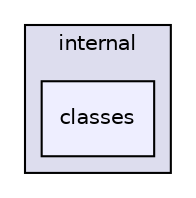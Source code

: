 digraph "internal/classes" {
  compound=true
  node [ fontsize="10", fontname="Helvetica"];
  edge [ labelfontsize="10", labelfontname="Helvetica"];
  subgraph clusterdir_7374381ecdb819c64ee9b6ea2bd3370d {
    graph [ bgcolor="#ddddee", pencolor="black", label="internal" fontname="Helvetica", fontsize="10", URL="dir_7374381ecdb819c64ee9b6ea2bd3370d.html"]
  dir_0287916e3084ede6e6e90e400eca2f39 [shape=box, label="classes", style="filled", fillcolor="#eeeeff", pencolor="black", URL="dir_0287916e3084ede6e6e90e400eca2f39.html"];
  }
}
